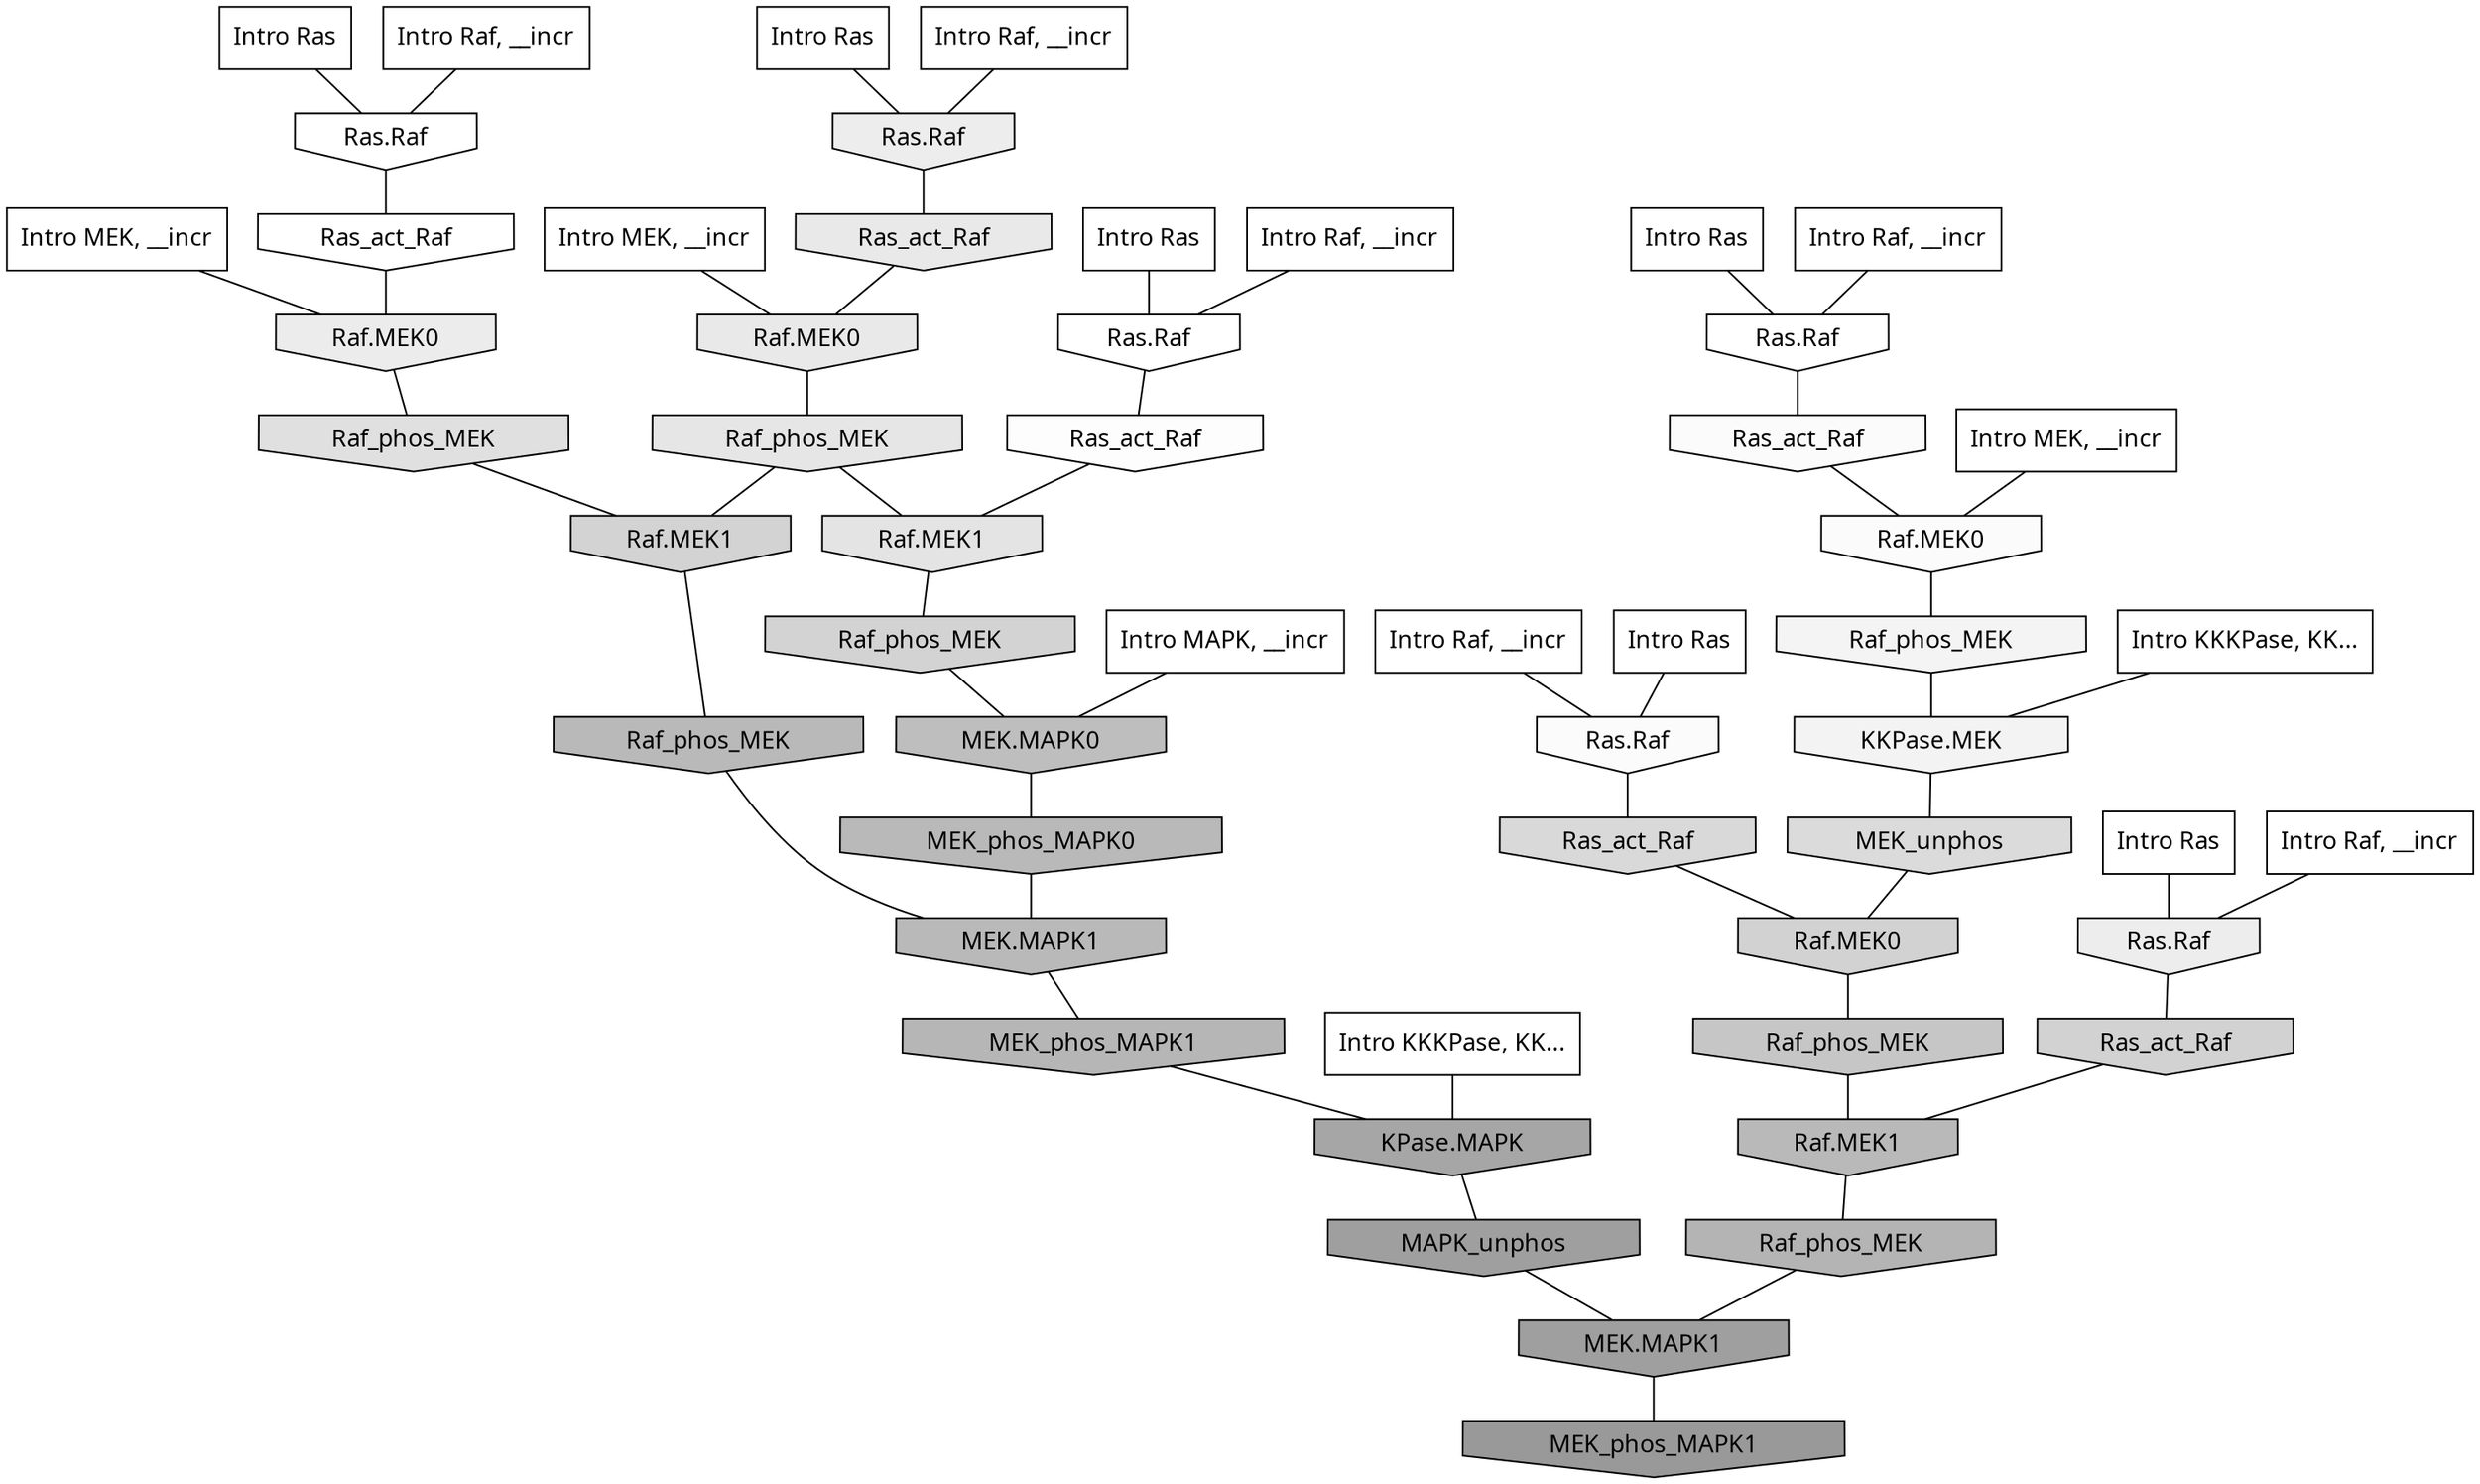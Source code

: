 digraph G{
  rankdir="TB";
  ranksep=0.30;
  node [fontname="CMU Serif"];
  edge [fontname="CMU Serif"];
  
  5 [label="Intro Ras", shape=rectangle, style=filled, fillcolor="0.000 0.000 1.000"]
  
  24 [label="Intro Ras", shape=rectangle, style=filled, fillcolor="0.000 0.000 1.000"]
  
  29 [label="Intro Ras", shape=rectangle, style=filled, fillcolor="0.000 0.000 1.000"]
  
  37 [label="Intro Ras", shape=rectangle, style=filled, fillcolor="0.000 0.000 1.000"]
  
  41 [label="Intro Ras", shape=rectangle, style=filled, fillcolor="0.000 0.000 1.000"]
  
  94 [label="Intro Ras", shape=rectangle, style=filled, fillcolor="0.000 0.000 1.000"]
  
  120 [label="Intro Raf, __incr", shape=rectangle, style=filled, fillcolor="0.000 0.000 1.000"]
  
  277 [label="Intro Raf, __incr", shape=rectangle, style=filled, fillcolor="0.000 0.000 1.000"]
  
  531 [label="Intro Raf, __incr", shape=rectangle, style=filled, fillcolor="0.000 0.000 1.000"]
  
  534 [label="Intro Raf, __incr", shape=rectangle, style=filled, fillcolor="0.000 0.000 1.000"]
  
  961 [label="Intro Raf, __incr", shape=rectangle, style=filled, fillcolor="0.000 0.000 1.000"]
  
  1018 [label="Intro Raf, __incr", shape=rectangle, style=filled, fillcolor="0.000 0.000 1.000"]
  
  1626 [label="Intro MEK, __incr", shape=rectangle, style=filled, fillcolor="0.000 0.000 1.000"]
  
  1869 [label="Intro MEK, __incr", shape=rectangle, style=filled, fillcolor="0.000 0.000 1.000"]
  
  2099 [label="Intro MEK, __incr", shape=rectangle, style=filled, fillcolor="0.000 0.000 1.000"]
  
  2185 [label="Intro MAPK, __incr", shape=rectangle, style=filled, fillcolor="0.000 0.000 1.000"]
  
  3132 [label="Intro KKKPase, KK...", shape=rectangle, style=filled, fillcolor="0.000 0.000 1.000"]
  
  3175 [label="Intro KKKPase, KK...", shape=rectangle, style=filled, fillcolor="0.000 0.000 1.000"]
  
  3256 [label="Ras.Raf", shape=invhouse, style=filled, fillcolor="0.000 0.000 1.000"]
  
  3259 [label="Ras.Raf", shape=invhouse, style=filled, fillcolor="0.000 0.000 1.000"]
  
  3283 [label="Ras.Raf", shape=invhouse, style=filled, fillcolor="0.000 0.000 1.000"]
  
  3299 [label="Ras_act_Raf", shape=invhouse, style=filled, fillcolor="0.000 0.000 1.000"]
  
  3404 [label="Ras_act_Raf", shape=invhouse, style=filled, fillcolor="0.000 0.000 0.990"]
  
  3453 [label="Ras.Raf", shape=invhouse, style=filled, fillcolor="0.000 0.000 0.984"]
  
  3480 [label="Ras_act_Raf", shape=invhouse, style=filled, fillcolor="0.000 0.000 0.981"]
  
  3483 [label="Raf.MEK0", shape=invhouse, style=filled, fillcolor="0.000 0.000 0.981"]
  
  3866 [label="Raf_phos_MEK", shape=invhouse, style=filled, fillcolor="0.000 0.000 0.954"]
  
  3869 [label="KKPase.MEK", shape=invhouse, style=filled, fillcolor="0.000 0.000 0.953"]
  
  4410 [label="Ras.Raf", shape=invhouse, style=filled, fillcolor="0.000 0.000 0.929"]
  
  4434 [label="Ras.Raf", shape=invhouse, style=filled, fillcolor="0.000 0.000 0.927"]
  
  4549 [label="Raf.MEK0", shape=invhouse, style=filled, fillcolor="0.000 0.000 0.922"]
  
  4821 [label="Ras_act_Raf", shape=invhouse, style=filled, fillcolor="0.000 0.000 0.911"]
  
  4823 [label="Raf.MEK0", shape=invhouse, style=filled, fillcolor="0.000 0.000 0.911"]
  
  5048 [label="Raf_phos_MEK", shape=invhouse, style=filled, fillcolor="0.000 0.000 0.900"]
  
  5263 [label="Raf.MEK1", shape=invhouse, style=filled, fillcolor="0.000 0.000 0.892"]
  
  5620 [label="Raf_phos_MEK", shape=invhouse, style=filled, fillcolor="0.000 0.000 0.877"]
  
  6118 [label="MEK_unphos", shape=invhouse, style=filled, fillcolor="0.000 0.000 0.859"]
  
  6419 [label="Ras_act_Raf", shape=invhouse, style=filled, fillcolor="0.000 0.000 0.850"]
  
  7285 [label="Raf.MEK1", shape=invhouse, style=filled, fillcolor="0.000 0.000 0.828"]
  
  7446 [label="Raf_phos_MEK", shape=invhouse, style=filled, fillcolor="0.000 0.000 0.825"]
  
  7564 [label="Ras_act_Raf", shape=invhouse, style=filled, fillcolor="0.000 0.000 0.823"]
  
  7632 [label="Raf.MEK0", shape=invhouse, style=filled, fillcolor="0.000 0.000 0.821"]
  
  10134 [label="Raf_phos_MEK", shape=invhouse, style=filled, fillcolor="0.000 0.000 0.774"]
  
  12250 [label="MEK.MAPK0", shape=invhouse, style=filled, fillcolor="0.000 0.000 0.746"]
  
  14011 [label="MEK_phos_MAPK0", shape=invhouse, style=filled, fillcolor="0.000 0.000 0.726"]
  
  14056 [label="Raf_phos_MEK", shape=invhouse, style=filled, fillcolor="0.000 0.000 0.726"]
  
  14058 [label="MEK.MAPK1", shape=invhouse, style=filled, fillcolor="0.000 0.000 0.726"]
  
  14277 [label="Raf.MEK1", shape=invhouse, style=filled, fillcolor="0.000 0.000 0.724"]
  
  15527 [label="MEK_phos_MAPK1", shape=invhouse, style=filled, fillcolor="0.000 0.000 0.711"]
  
  15805 [label="Raf_phos_MEK", shape=invhouse, style=filled, fillcolor="0.000 0.000 0.707"]
  
  18470 [label="KPase.MAPK", shape=invhouse, style=filled, fillcolor="0.000 0.000 0.650"]
  
  19330 [label="MAPK_unphos", shape=invhouse, style=filled, fillcolor="0.000 0.000 0.623"]
  
  19332 [label="MEK.MAPK1", shape=invhouse, style=filled, fillcolor="0.000 0.000 0.623"]
  
  19921 [label="MEK_phos_MAPK1", shape=invhouse, style=filled, fillcolor="0.000 0.000 0.600"]
  
  
  19332 -> 19921 [dir=none, color="0.000 0.000 0.000"] 
  19330 -> 19332 [dir=none, color="0.000 0.000 0.000"] 
  18470 -> 19330 [dir=none, color="0.000 0.000 0.000"] 
  15805 -> 19332 [dir=none, color="0.000 0.000 0.000"] 
  15527 -> 18470 [dir=none, color="0.000 0.000 0.000"] 
  14277 -> 15805 [dir=none, color="0.000 0.000 0.000"] 
  14058 -> 15527 [dir=none, color="0.000 0.000 0.000"] 
  14056 -> 14058 [dir=none, color="0.000 0.000 0.000"] 
  14011 -> 14058 [dir=none, color="0.000 0.000 0.000"] 
  12250 -> 14011 [dir=none, color="0.000 0.000 0.000"] 
  10134 -> 14277 [dir=none, color="0.000 0.000 0.000"] 
  7632 -> 10134 [dir=none, color="0.000 0.000 0.000"] 
  7564 -> 14277 [dir=none, color="0.000 0.000 0.000"] 
  7446 -> 12250 [dir=none, color="0.000 0.000 0.000"] 
  7285 -> 14056 [dir=none, color="0.000 0.000 0.000"] 
  6419 -> 7632 [dir=none, color="0.000 0.000 0.000"] 
  6118 -> 7632 [dir=none, color="0.000 0.000 0.000"] 
  5620 -> 7285 [dir=none, color="0.000 0.000 0.000"] 
  5263 -> 7446 [dir=none, color="0.000 0.000 0.000"] 
  5048 -> 5263 [dir=none, color="0.000 0.000 0.000"] 
  5048 -> 7285 [dir=none, color="0.000 0.000 0.000"] 
  4823 -> 5048 [dir=none, color="0.000 0.000 0.000"] 
  4821 -> 4823 [dir=none, color="0.000 0.000 0.000"] 
  4549 -> 5620 [dir=none, color="0.000 0.000 0.000"] 
  4434 -> 4821 [dir=none, color="0.000 0.000 0.000"] 
  4410 -> 7564 [dir=none, color="0.000 0.000 0.000"] 
  3869 -> 6118 [dir=none, color="0.000 0.000 0.000"] 
  3866 -> 3869 [dir=none, color="0.000 0.000 0.000"] 
  3483 -> 3866 [dir=none, color="0.000 0.000 0.000"] 
  3480 -> 3483 [dir=none, color="0.000 0.000 0.000"] 
  3453 -> 6419 [dir=none, color="0.000 0.000 0.000"] 
  3404 -> 5263 [dir=none, color="0.000 0.000 0.000"] 
  3299 -> 4549 [dir=none, color="0.000 0.000 0.000"] 
  3283 -> 3480 [dir=none, color="0.000 0.000 0.000"] 
  3259 -> 3299 [dir=none, color="0.000 0.000 0.000"] 
  3256 -> 3404 [dir=none, color="0.000 0.000 0.000"] 
  3175 -> 3869 [dir=none, color="0.000 0.000 0.000"] 
  3132 -> 18470 [dir=none, color="0.000 0.000 0.000"] 
  2185 -> 12250 [dir=none, color="0.000 0.000 0.000"] 
  2099 -> 4549 [dir=none, color="0.000 0.000 0.000"] 
  1869 -> 4823 [dir=none, color="0.000 0.000 0.000"] 
  1626 -> 3483 [dir=none, color="0.000 0.000 0.000"] 
  1018 -> 3259 [dir=none, color="0.000 0.000 0.000"] 
  961 -> 4410 [dir=none, color="0.000 0.000 0.000"] 
  534 -> 3453 [dir=none, color="0.000 0.000 0.000"] 
  531 -> 3283 [dir=none, color="0.000 0.000 0.000"] 
  277 -> 3256 [dir=none, color="0.000 0.000 0.000"] 
  120 -> 4434 [dir=none, color="0.000 0.000 0.000"] 
  94 -> 3283 [dir=none, color="0.000 0.000 0.000"] 
  41 -> 3259 [dir=none, color="0.000 0.000 0.000"] 
  37 -> 4410 [dir=none, color="0.000 0.000 0.000"] 
  29 -> 4434 [dir=none, color="0.000 0.000 0.000"] 
  24 -> 3256 [dir=none, color="0.000 0.000 0.000"] 
  5 -> 3453 [dir=none, color="0.000 0.000 0.000"] 
  
  }
